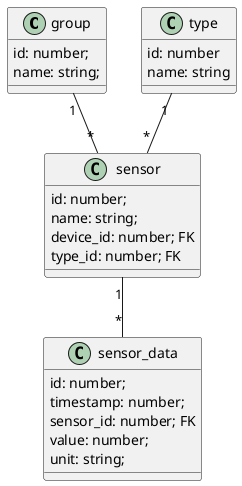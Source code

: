 @startuml
class group{
 id: number;
 name: string;
}

class sensor{
 id: number;
 name: string;
 device_id: number; FK
 type_id: number; FK
}

class sensor_data{
 id: number;
 timestamp: number;
 sensor_id: number; FK
 value: number;
 unit: string;
}

class type{
id: number
name: string

}


group "1" -- "*" sensor
sensor "1" -- "*" sensor_data
type "1" -- "*" sensor
@enduml